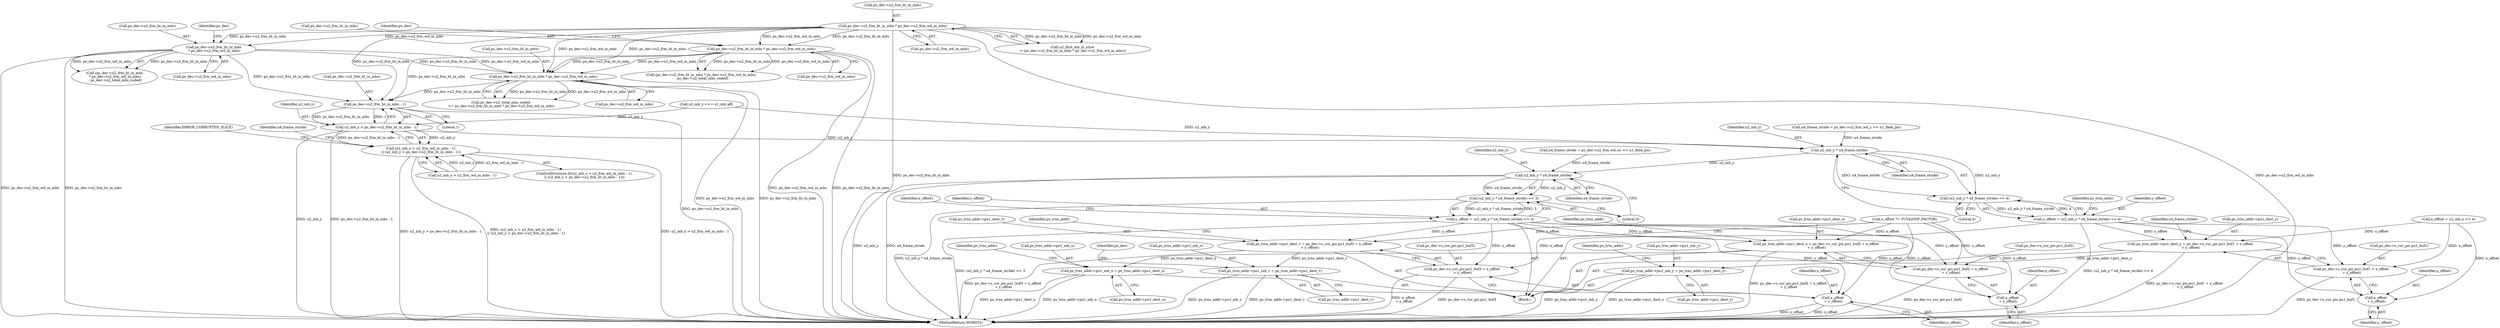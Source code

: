 digraph "0_Android_6c327afb263837bc90760c55c6605b26161a4eb9_0@pointer" {
"1001959" [label="(Call,ps_dec->u2_frm_ht_in_mbs - 1)"];
"1000235" [label="(Call,ps_dec->u2_frm_ht_in_mbs * ps_dec->u2_frm_wd_in_mbs)"];
"1000975" [label="(Call,ps_dec->u2_frm_ht_in_mbs * ps_dec->u2_frm_wd_in_mbs)"];
"1001193" [label="(Call,ps_dec->u2_frm_ht_in_mbs * ps_dec->u2_frm_wd_in_mbs)"];
"1001081" [label="(Call,ps_dec->u2_frm_ht_in_mbs\n * ps_dec->u2_frm_wd_in_mbs)"];
"1001957" [label="(Call,u2_mb_y > ps_dec->u2_frm_ht_in_mbs - 1)"];
"1001951" [label="(Call,(u2_mb_x > u2_frm_wd_in_mbs - 1)\n || (u2_mb_y > ps_dec->u2_frm_ht_in_mbs - 1))"];
"1001982" [label="(Call,u2_mb_y * u4_frame_stride)"];
"1001981" [label="(Call,(u2_mb_y * u4_frame_stride) << 4)"];
"1001979" [label="(Call,y_offset = (u2_mb_y * u4_frame_stride) << 4)"];
"1001986" [label="(Call,ps_trns_addr->pu1_dest_y = ps_dec->s_cur_pic.pu1_buf1 + x_offset\n + y_offset)"];
"1002045" [label="(Call,ps_trns_addr->pu1_mb_y = ps_trns_addr->pu1_dest_y)"];
"1001990" [label="(Call,ps_dec->s_cur_pic.pu1_buf1 + x_offset\n + y_offset)"];
"1001996" [label="(Call,x_offset\n + y_offset)"];
"1002012" [label="(Call,u2_mb_y * u4_frame_stride)"];
"1002011" [label="(Call,(u2_mb_y * u4_frame_stride) << 3)"];
"1002009" [label="(Call,y_offset = (u2_mb_y * u4_frame_stride) << 3)"];
"1002019" [label="(Call,ps_trns_addr->pu1_dest_u = ps_dec->s_cur_pic.pu1_buf2 + x_offset\n + y_offset)"];
"1002052" [label="(Call,ps_trns_addr->pu1_mb_u = ps_trns_addr->pu1_dest_u)"];
"1002023" [label="(Call,ps_dec->s_cur_pic.pu1_buf2 + x_offset\n + y_offset)"];
"1002029" [label="(Call,x_offset\n + y_offset)"];
"1002032" [label="(Call,ps_trns_addr->pu1_dest_v = ps_dec->s_cur_pic.pu1_buf3 + x_offset\n + y_offset)"];
"1002059" [label="(Call,ps_trns_addr->pu1_mb_v = ps_trns_addr->pu1_dest_v)"];
"1002036" [label="(Call,ps_dec->s_cur_pic.pu1_buf3 + x_offset\n + y_offset)"];
"1002042" [label="(Call,x_offset\n + y_offset)"];
"1001960" [label="(Call,ps_dec->u2_frm_ht_in_mbs)"];
"1001947" [label="(Call,u2_mb_y <<= u1_mb_aff)"];
"1001952" [label="(Call,u2_mb_x > u2_frm_wd_in_mbs - 1)"];
"1002046" [label="(Call,ps_trns_addr->pu1_mb_y)"];
"1002013" [label="(Identifier,u2_mb_y)"];
"1002017" [label="(Identifier,x_offset)"];
"1001958" [label="(Identifier,u2_mb_y)"];
"1000975" [label="(Call,ps_dec->u2_frm_ht_in_mbs * ps_dec->u2_frm_wd_in_mbs)"];
"1001998" [label="(Identifier,y_offset)"];
"1000976" [label="(Call,ps_dec->u2_frm_ht_in_mbs)"];
"1002036" [label="(Call,ps_dec->s_cur_pic.pu1_buf3 + x_offset\n + y_offset)"];
"1002044" [label="(Identifier,y_offset)"];
"1002009" [label="(Call,y_offset = (u2_mb_y * u4_frame_stride) << 3)"];
"1001913" [label="(Block,)"];
"1002045" [label="(Call,ps_trns_addr->pu1_mb_y = ps_trns_addr->pu1_dest_y)"];
"1002030" [label="(Identifier,x_offset)"];
"1001951" [label="(Call,(u2_mb_x > u2_frm_wd_in_mbs - 1)\n || (u2_mb_y > ps_dec->u2_frm_ht_in_mbs - 1))"];
"1002023" [label="(Call,ps_dec->s_cur_pic.pu1_buf2 + x_offset\n + y_offset)"];
"1002016" [label="(Call,x_offset *= YUV420SP_FACTOR)"];
"1002031" [label="(Identifier,y_offset)"];
"1002037" [label="(Call,ps_dec->s_cur_pic.pu1_buf3)"];
"1002606" [label="(MethodReturn,WORD32)"];
"1001990" [label="(Call,ps_dec->s_cur_pic.pu1_buf1 + x_offset\n + y_offset)"];
"1002033" [label="(Call,ps_trns_addr->pu1_dest_v)"];
"1001982" [label="(Call,u2_mb_y * u4_frame_stride)"];
"1002043" [label="(Identifier,x_offset)"];
"1001985" [label="(Literal,4)"];
"1002069" [label="(Identifier,ps_dec)"];
"1001189" [label="(Call,ps_dec->u2_total_mbs_coded\n >= ps_dec->u2_frm_ht_in_mbs * ps_dec->u2_frm_wd_in_mbs)"];
"1000239" [label="(Call,ps_dec->u2_frm_wd_in_mbs)"];
"1001979" [label="(Call,y_offset = (u2_mb_y * u4_frame_stride) << 4)"];
"1001999" [label="(Call,u4_frame_stride = ps_dec->u2_frm_wd_uv << u1_field_pic)"];
"1002049" [label="(Call,ps_trns_addr->pu1_dest_y)"];
"1002024" [label="(Call,ps_dec->s_cur_pic.pu1_buf2)"];
"1001983" [label="(Identifier,u2_mb_y)"];
"1001981" [label="(Call,(u2_mb_y * u4_frame_stride) << 4)"];
"1001980" [label="(Identifier,y_offset)"];
"1002053" [label="(Call,ps_trns_addr->pu1_mb_u)"];
"1002010" [label="(Identifier,y_offset)"];
"1001966" [label="(Identifier,ERROR_CORRUPTED_SLICE)"];
"1002032" [label="(Call,ps_trns_addr->pu1_dest_v = ps_dec->s_cur_pic.pu1_buf3 + x_offset\n + y_offset)"];
"1002029" [label="(Call,x_offset\n + y_offset)"];
"1002056" [label="(Call,ps_trns_addr->pu1_dest_u)"];
"1002015" [label="(Literal,3)"];
"1001089" [label="(Identifier,ps_dec)"];
"1002059" [label="(Call,ps_trns_addr->pu1_mb_v = ps_trns_addr->pu1_dest_v)"];
"1001957" [label="(Call,u2_mb_y > ps_dec->u2_frm_ht_in_mbs - 1)"];
"1001986" [label="(Call,ps_trns_addr->pu1_dest_y = ps_dec->s_cur_pic.pu1_buf1 + x_offset\n + y_offset)"];
"1000979" [label="(Call,ps_dec->u2_frm_wd_in_mbs)"];
"1001082" [label="(Call,ps_dec->u2_frm_ht_in_mbs)"];
"1001085" [label="(Call,ps_dec->u2_frm_wd_in_mbs)"];
"1001974" [label="(Call,x_offset = u2_mb_x << 4)"];
"1001968" [label="(Identifier,u4_frame_stride)"];
"1001080" [label="(Call,(ps_dec->u2_frm_ht_in_mbs\n * ps_dec->u2_frm_wd_in_mbs)\n - ps_dec->u2_total_mbs_coded)"];
"1001950" [label="(ControlStructure,if((u2_mb_x > u2_frm_wd_in_mbs - 1)\n || (u2_mb_y > ps_dec->u2_frm_ht_in_mbs - 1)))"];
"1001984" [label="(Identifier,u4_frame_stride)"];
"1001963" [label="(Literal,1)"];
"1000983" [label="(Identifier,ps_dec)"];
"1001991" [label="(Call,ps_dec->s_cur_pic.pu1_buf1)"];
"1002052" [label="(Call,ps_trns_addr->pu1_mb_u = ps_trns_addr->pu1_dest_u)"];
"1002034" [label="(Identifier,ps_trns_addr)"];
"1002012" [label="(Call,u2_mb_y * u4_frame_stride)"];
"1000233" [label="(Call,u2_first_mb_in_slice\n > (ps_dec->u2_frm_ht_in_mbs * ps_dec->u2_frm_wd_in_mbs))"];
"1002000" [label="(Identifier,u4_frame_stride)"];
"1002020" [label="(Call,ps_trns_addr->pu1_dest_u)"];
"1000235" [label="(Call,ps_dec->u2_frm_ht_in_mbs * ps_dec->u2_frm_wd_in_mbs)"];
"1002054" [label="(Identifier,ps_trns_addr)"];
"1001997" [label="(Identifier,x_offset)"];
"1002060" [label="(Call,ps_trns_addr->pu1_mb_v)"];
"1001959" [label="(Call,ps_dec->u2_frm_ht_in_mbs - 1)"];
"1000236" [label="(Call,ps_dec->u2_frm_ht_in_mbs)"];
"1002047" [label="(Identifier,ps_trns_addr)"];
"1001987" [label="(Call,ps_trns_addr->pu1_dest_y)"];
"1001193" [label="(Call,ps_dec->u2_frm_ht_in_mbs * ps_dec->u2_frm_wd_in_mbs)"];
"1001081" [label="(Call,ps_dec->u2_frm_ht_in_mbs\n * ps_dec->u2_frm_wd_in_mbs)"];
"1000974" [label="(Call,(ps_dec->u2_frm_ht_in_mbs * ps_dec->u2_frm_wd_in_mbs)\n - ps_dec->u2_total_mbs_coded)"];
"1002014" [label="(Identifier,u4_frame_stride)"];
"1002042" [label="(Call,x_offset\n + y_offset)"];
"1001988" [label="(Identifier,ps_trns_addr)"];
"1002061" [label="(Identifier,ps_trns_addr)"];
"1002063" [label="(Call,ps_trns_addr->pu1_dest_v)"];
"1002011" [label="(Call,(u2_mb_y * u4_frame_stride) << 3)"];
"1001194" [label="(Call,ps_dec->u2_frm_ht_in_mbs)"];
"1001967" [label="(Call,u4_frame_stride = ps_dec->u2_frm_wd_y << u1_field_pic)"];
"1001996" [label="(Call,x_offset\n + y_offset)"];
"1002019" [label="(Call,ps_trns_addr->pu1_dest_u = ps_dec->s_cur_pic.pu1_buf2 + x_offset\n + y_offset)"];
"1001197" [label="(Call,ps_dec->u2_frm_wd_in_mbs)"];
"1001959" -> "1001957"  [label="AST: "];
"1001959" -> "1001963"  [label="CFG: "];
"1001960" -> "1001959"  [label="AST: "];
"1001963" -> "1001959"  [label="AST: "];
"1001957" -> "1001959"  [label="CFG: "];
"1001959" -> "1002606"  [label="DDG: ps_dec->u2_frm_ht_in_mbs"];
"1001959" -> "1001957"  [label="DDG: ps_dec->u2_frm_ht_in_mbs"];
"1001959" -> "1001957"  [label="DDG: 1"];
"1000235" -> "1001959"  [label="DDG: ps_dec->u2_frm_ht_in_mbs"];
"1000975" -> "1001959"  [label="DDG: ps_dec->u2_frm_ht_in_mbs"];
"1001193" -> "1001959"  [label="DDG: ps_dec->u2_frm_ht_in_mbs"];
"1001081" -> "1001959"  [label="DDG: ps_dec->u2_frm_ht_in_mbs"];
"1000235" -> "1000233"  [label="AST: "];
"1000235" -> "1000239"  [label="CFG: "];
"1000236" -> "1000235"  [label="AST: "];
"1000239" -> "1000235"  [label="AST: "];
"1000233" -> "1000235"  [label="CFG: "];
"1000235" -> "1002606"  [label="DDG: ps_dec->u2_frm_ht_in_mbs"];
"1000235" -> "1002606"  [label="DDG: ps_dec->u2_frm_wd_in_mbs"];
"1000235" -> "1000233"  [label="DDG: ps_dec->u2_frm_ht_in_mbs"];
"1000235" -> "1000233"  [label="DDG: ps_dec->u2_frm_wd_in_mbs"];
"1000235" -> "1000975"  [label="DDG: ps_dec->u2_frm_ht_in_mbs"];
"1000235" -> "1000975"  [label="DDG: ps_dec->u2_frm_wd_in_mbs"];
"1000235" -> "1001081"  [label="DDG: ps_dec->u2_frm_ht_in_mbs"];
"1000235" -> "1001081"  [label="DDG: ps_dec->u2_frm_wd_in_mbs"];
"1000235" -> "1001193"  [label="DDG: ps_dec->u2_frm_ht_in_mbs"];
"1000235" -> "1001193"  [label="DDG: ps_dec->u2_frm_wd_in_mbs"];
"1000975" -> "1000974"  [label="AST: "];
"1000975" -> "1000979"  [label="CFG: "];
"1000976" -> "1000975"  [label="AST: "];
"1000979" -> "1000975"  [label="AST: "];
"1000983" -> "1000975"  [label="CFG: "];
"1000975" -> "1002606"  [label="DDG: ps_dec->u2_frm_wd_in_mbs"];
"1000975" -> "1002606"  [label="DDG: ps_dec->u2_frm_ht_in_mbs"];
"1000975" -> "1000974"  [label="DDG: ps_dec->u2_frm_ht_in_mbs"];
"1000975" -> "1000974"  [label="DDG: ps_dec->u2_frm_wd_in_mbs"];
"1000975" -> "1001193"  [label="DDG: ps_dec->u2_frm_ht_in_mbs"];
"1000975" -> "1001193"  [label="DDG: ps_dec->u2_frm_wd_in_mbs"];
"1001193" -> "1001189"  [label="AST: "];
"1001193" -> "1001197"  [label="CFG: "];
"1001194" -> "1001193"  [label="AST: "];
"1001197" -> "1001193"  [label="AST: "];
"1001189" -> "1001193"  [label="CFG: "];
"1001193" -> "1002606"  [label="DDG: ps_dec->u2_frm_wd_in_mbs"];
"1001193" -> "1002606"  [label="DDG: ps_dec->u2_frm_ht_in_mbs"];
"1001193" -> "1001189"  [label="DDG: ps_dec->u2_frm_ht_in_mbs"];
"1001193" -> "1001189"  [label="DDG: ps_dec->u2_frm_wd_in_mbs"];
"1001081" -> "1001193"  [label="DDG: ps_dec->u2_frm_ht_in_mbs"];
"1001081" -> "1001193"  [label="DDG: ps_dec->u2_frm_wd_in_mbs"];
"1001081" -> "1001080"  [label="AST: "];
"1001081" -> "1001085"  [label="CFG: "];
"1001082" -> "1001081"  [label="AST: "];
"1001085" -> "1001081"  [label="AST: "];
"1001089" -> "1001081"  [label="CFG: "];
"1001081" -> "1002606"  [label="DDG: ps_dec->u2_frm_wd_in_mbs"];
"1001081" -> "1002606"  [label="DDG: ps_dec->u2_frm_ht_in_mbs"];
"1001081" -> "1001080"  [label="DDG: ps_dec->u2_frm_ht_in_mbs"];
"1001081" -> "1001080"  [label="DDG: ps_dec->u2_frm_wd_in_mbs"];
"1001957" -> "1001951"  [label="AST: "];
"1001958" -> "1001957"  [label="AST: "];
"1001951" -> "1001957"  [label="CFG: "];
"1001957" -> "1002606"  [label="DDG: u2_mb_y"];
"1001957" -> "1002606"  [label="DDG: ps_dec->u2_frm_ht_in_mbs - 1"];
"1001957" -> "1001951"  [label="DDG: u2_mb_y"];
"1001957" -> "1001951"  [label="DDG: ps_dec->u2_frm_ht_in_mbs - 1"];
"1001947" -> "1001957"  [label="DDG: u2_mb_y"];
"1001957" -> "1001982"  [label="DDG: u2_mb_y"];
"1001951" -> "1001950"  [label="AST: "];
"1001951" -> "1001952"  [label="CFG: "];
"1001952" -> "1001951"  [label="AST: "];
"1001966" -> "1001951"  [label="CFG: "];
"1001968" -> "1001951"  [label="CFG: "];
"1001951" -> "1002606"  [label="DDG: u2_mb_x > u2_frm_wd_in_mbs - 1"];
"1001951" -> "1002606"  [label="DDG: u2_mb_y > ps_dec->u2_frm_ht_in_mbs - 1"];
"1001951" -> "1002606"  [label="DDG: (u2_mb_x > u2_frm_wd_in_mbs - 1)\n || (u2_mb_y > ps_dec->u2_frm_ht_in_mbs - 1)"];
"1001952" -> "1001951"  [label="DDG: u2_mb_x"];
"1001952" -> "1001951"  [label="DDG: u2_frm_wd_in_mbs - 1"];
"1001982" -> "1001981"  [label="AST: "];
"1001982" -> "1001984"  [label="CFG: "];
"1001983" -> "1001982"  [label="AST: "];
"1001984" -> "1001982"  [label="AST: "];
"1001985" -> "1001982"  [label="CFG: "];
"1001982" -> "1001981"  [label="DDG: u2_mb_y"];
"1001982" -> "1001981"  [label="DDG: u4_frame_stride"];
"1001947" -> "1001982"  [label="DDG: u2_mb_y"];
"1001967" -> "1001982"  [label="DDG: u4_frame_stride"];
"1001982" -> "1002012"  [label="DDG: u2_mb_y"];
"1001981" -> "1001979"  [label="AST: "];
"1001981" -> "1001985"  [label="CFG: "];
"1001985" -> "1001981"  [label="AST: "];
"1001979" -> "1001981"  [label="CFG: "];
"1001981" -> "1001979"  [label="DDG: u2_mb_y * u4_frame_stride"];
"1001981" -> "1001979"  [label="DDG: 4"];
"1001979" -> "1001913"  [label="AST: "];
"1001980" -> "1001979"  [label="AST: "];
"1001988" -> "1001979"  [label="CFG: "];
"1001979" -> "1002606"  [label="DDG: (u2_mb_y * u4_frame_stride) << 4"];
"1001979" -> "1001986"  [label="DDG: y_offset"];
"1001979" -> "1001990"  [label="DDG: y_offset"];
"1001979" -> "1001996"  [label="DDG: y_offset"];
"1001986" -> "1001913"  [label="AST: "];
"1001986" -> "1001990"  [label="CFG: "];
"1001987" -> "1001986"  [label="AST: "];
"1001990" -> "1001986"  [label="AST: "];
"1002000" -> "1001986"  [label="CFG: "];
"1001986" -> "1002606"  [label="DDG: ps_dec->s_cur_pic.pu1_buf1 + x_offset\n + y_offset"];
"1001974" -> "1001986"  [label="DDG: x_offset"];
"1001986" -> "1002045"  [label="DDG: ps_trns_addr->pu1_dest_y"];
"1002045" -> "1001913"  [label="AST: "];
"1002045" -> "1002049"  [label="CFG: "];
"1002046" -> "1002045"  [label="AST: "];
"1002049" -> "1002045"  [label="AST: "];
"1002054" -> "1002045"  [label="CFG: "];
"1002045" -> "1002606"  [label="DDG: ps_trns_addr->pu1_dest_y"];
"1002045" -> "1002606"  [label="DDG: ps_trns_addr->pu1_mb_y"];
"1001990" -> "1001996"  [label="CFG: "];
"1001991" -> "1001990"  [label="AST: "];
"1001996" -> "1001990"  [label="AST: "];
"1001990" -> "1002606"  [label="DDG: ps_dec->s_cur_pic.pu1_buf1"];
"1001974" -> "1001990"  [label="DDG: x_offset"];
"1001996" -> "1001998"  [label="CFG: "];
"1001997" -> "1001996"  [label="AST: "];
"1001998" -> "1001996"  [label="AST: "];
"1001974" -> "1001996"  [label="DDG: x_offset"];
"1002012" -> "1002011"  [label="AST: "];
"1002012" -> "1002014"  [label="CFG: "];
"1002013" -> "1002012"  [label="AST: "];
"1002014" -> "1002012"  [label="AST: "];
"1002015" -> "1002012"  [label="CFG: "];
"1002012" -> "1002606"  [label="DDG: u2_mb_y"];
"1002012" -> "1002606"  [label="DDG: u4_frame_stride"];
"1002012" -> "1002011"  [label="DDG: u2_mb_y"];
"1002012" -> "1002011"  [label="DDG: u4_frame_stride"];
"1001999" -> "1002012"  [label="DDG: u4_frame_stride"];
"1002011" -> "1002009"  [label="AST: "];
"1002011" -> "1002015"  [label="CFG: "];
"1002015" -> "1002011"  [label="AST: "];
"1002009" -> "1002011"  [label="CFG: "];
"1002011" -> "1002606"  [label="DDG: u2_mb_y * u4_frame_stride"];
"1002011" -> "1002009"  [label="DDG: u2_mb_y * u4_frame_stride"];
"1002011" -> "1002009"  [label="DDG: 3"];
"1002009" -> "1001913"  [label="AST: "];
"1002010" -> "1002009"  [label="AST: "];
"1002017" -> "1002009"  [label="CFG: "];
"1002009" -> "1002606"  [label="DDG: (u2_mb_y * u4_frame_stride) << 3"];
"1002009" -> "1002019"  [label="DDG: y_offset"];
"1002009" -> "1002023"  [label="DDG: y_offset"];
"1002009" -> "1002029"  [label="DDG: y_offset"];
"1002009" -> "1002032"  [label="DDG: y_offset"];
"1002009" -> "1002036"  [label="DDG: y_offset"];
"1002009" -> "1002042"  [label="DDG: y_offset"];
"1002019" -> "1001913"  [label="AST: "];
"1002019" -> "1002023"  [label="CFG: "];
"1002020" -> "1002019"  [label="AST: "];
"1002023" -> "1002019"  [label="AST: "];
"1002034" -> "1002019"  [label="CFG: "];
"1002019" -> "1002606"  [label="DDG: ps_dec->s_cur_pic.pu1_buf2 + x_offset\n + y_offset"];
"1002016" -> "1002019"  [label="DDG: x_offset"];
"1002019" -> "1002052"  [label="DDG: ps_trns_addr->pu1_dest_u"];
"1002052" -> "1001913"  [label="AST: "];
"1002052" -> "1002056"  [label="CFG: "];
"1002053" -> "1002052"  [label="AST: "];
"1002056" -> "1002052"  [label="AST: "];
"1002061" -> "1002052"  [label="CFG: "];
"1002052" -> "1002606"  [label="DDG: ps_trns_addr->pu1_dest_u"];
"1002052" -> "1002606"  [label="DDG: ps_trns_addr->pu1_mb_u"];
"1002023" -> "1002029"  [label="CFG: "];
"1002024" -> "1002023"  [label="AST: "];
"1002029" -> "1002023"  [label="AST: "];
"1002023" -> "1002606"  [label="DDG: ps_dec->s_cur_pic.pu1_buf2"];
"1002016" -> "1002023"  [label="DDG: x_offset"];
"1002029" -> "1002031"  [label="CFG: "];
"1002030" -> "1002029"  [label="AST: "];
"1002031" -> "1002029"  [label="AST: "];
"1002016" -> "1002029"  [label="DDG: x_offset"];
"1002032" -> "1001913"  [label="AST: "];
"1002032" -> "1002036"  [label="CFG: "];
"1002033" -> "1002032"  [label="AST: "];
"1002036" -> "1002032"  [label="AST: "];
"1002047" -> "1002032"  [label="CFG: "];
"1002032" -> "1002606"  [label="DDG: ps_dec->s_cur_pic.pu1_buf3 + x_offset\n + y_offset"];
"1002016" -> "1002032"  [label="DDG: x_offset"];
"1002032" -> "1002059"  [label="DDG: ps_trns_addr->pu1_dest_v"];
"1002059" -> "1001913"  [label="AST: "];
"1002059" -> "1002063"  [label="CFG: "];
"1002060" -> "1002059"  [label="AST: "];
"1002063" -> "1002059"  [label="AST: "];
"1002069" -> "1002059"  [label="CFG: "];
"1002059" -> "1002606"  [label="DDG: ps_trns_addr->pu1_mb_v"];
"1002059" -> "1002606"  [label="DDG: ps_trns_addr->pu1_dest_v"];
"1002036" -> "1002042"  [label="CFG: "];
"1002037" -> "1002036"  [label="AST: "];
"1002042" -> "1002036"  [label="AST: "];
"1002036" -> "1002606"  [label="DDG: x_offset\n + y_offset"];
"1002036" -> "1002606"  [label="DDG: ps_dec->s_cur_pic.pu1_buf3"];
"1002016" -> "1002036"  [label="DDG: x_offset"];
"1002042" -> "1002044"  [label="CFG: "];
"1002043" -> "1002042"  [label="AST: "];
"1002044" -> "1002042"  [label="AST: "];
"1002042" -> "1002606"  [label="DDG: y_offset"];
"1002042" -> "1002606"  [label="DDG: x_offset"];
"1002016" -> "1002042"  [label="DDG: x_offset"];
}
